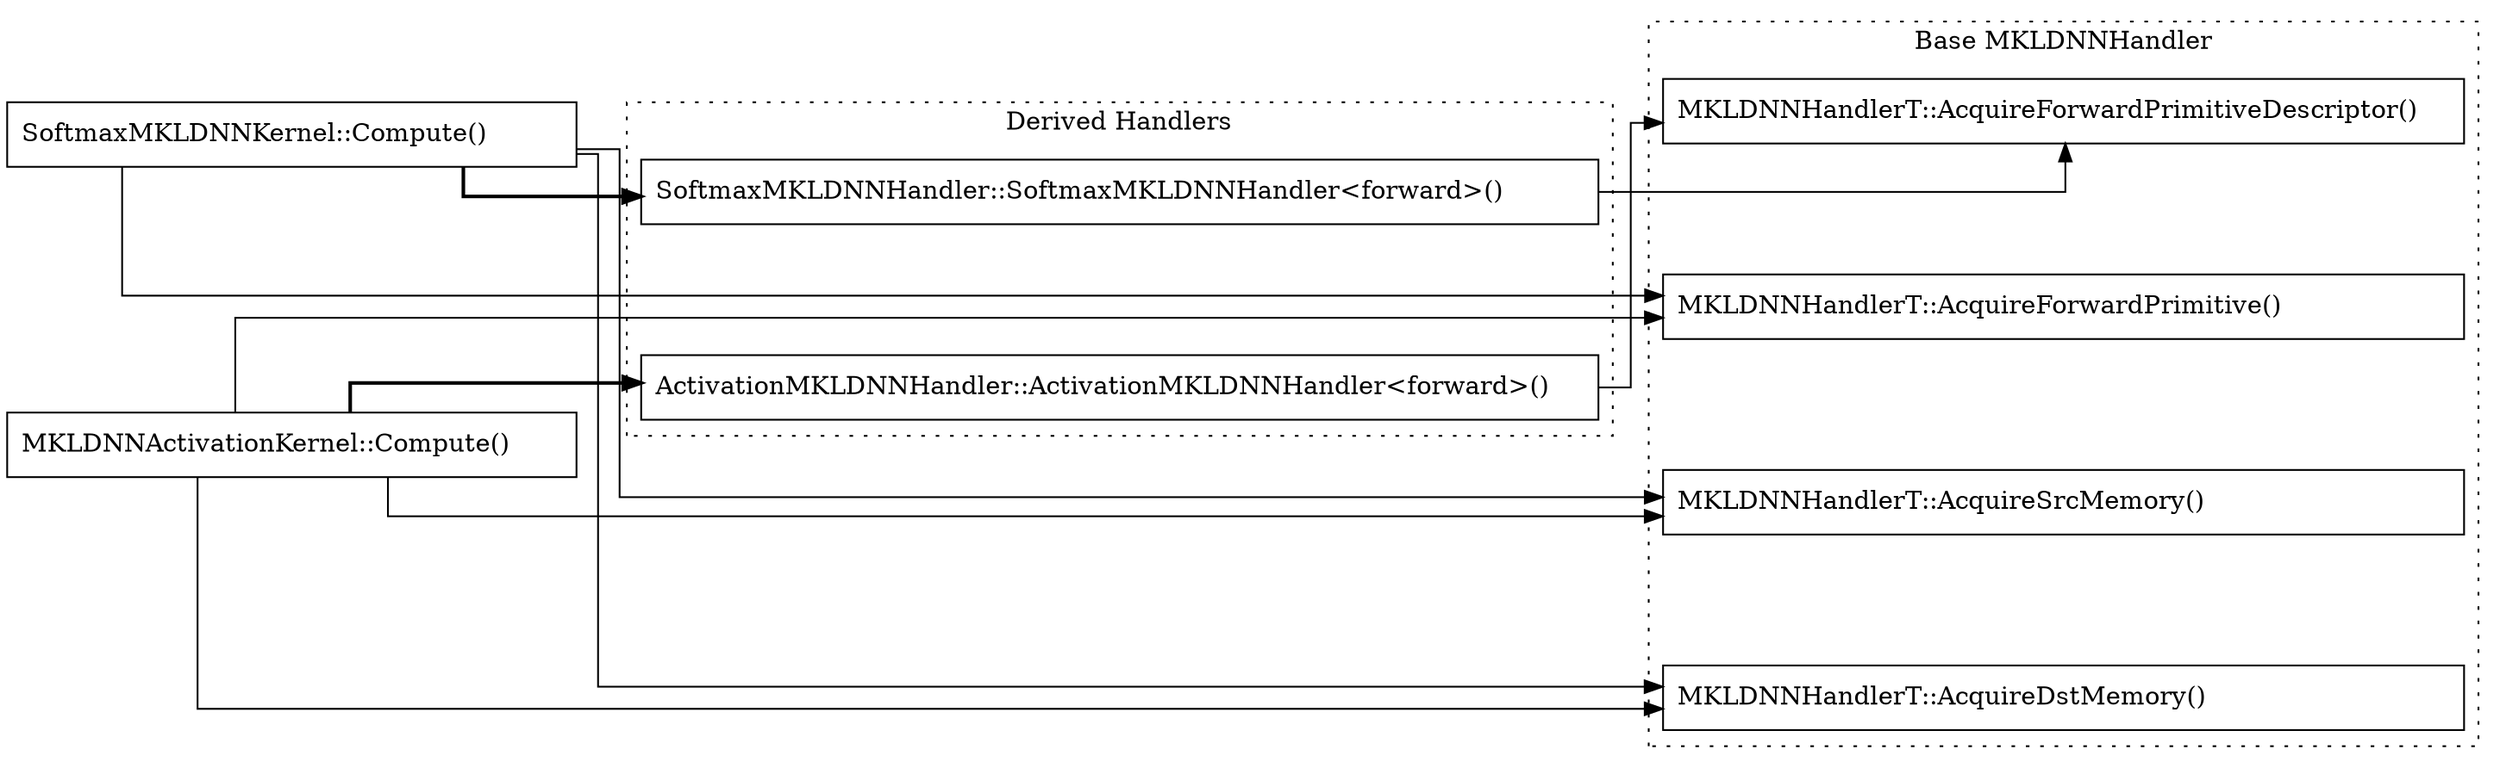 digraph {
 rankdir=LR
  weight=0.5
 concentrate=true
 splines=ortho
 newrank=true
nodesep=1

 node[width=4.4,shape=box]

    Node0x490c380 [shape=record,label="SoftmaxMKLDNNKernel::Compute()\l"];

    Node0x4ab38f0 [shape=record,label="MKLDNNActivationKernel::Compute()\l"];

    subgraph cluster_A {
    label="Derived Handlers"
    node[width=7.4,shape=box]
    style=dotted
//    Dummy[shape=record,label="", color=invis];
    Node0x4915e90 [shape=record,label="SoftmaxMKLDNNHandler::SoftmaxMKLDNNHandler\<forward\>()\l"];
    Node0x4b2e4f0 [shape=record,label="ActivationMKLDNNHandler::ActivationMKLDNNHandler\<forward\>()\l"];
    }

    subgraph cluster_B {
    label="Base MKLDNNHandler"
    style=dotted
    node[width=6.2,shape=box]
    Node0x49164c0 [shape=record,label="MKLDNNHandlerT::AcquireSrcMemory()\l"];
    Dst[shape=record,label="MKLDNNHandlerT::AcquireDstMemory()\l"];
    Node0x491bca0 [shape=record,label="MKLDNNHandlerT::AcquireForwardPrimitive()\l"];
    Node0x496cfc0 [shape=record,label="MKLDNNHandlerT::AcquireForwardPrimitiveDescriptor()\l"];
    }

Node0x490c380 -> Node0x4915e90[style="bold"];
Node0x490c380 -> Node0x49164c0;
Node0x490c380 -> Node0x491bca0;
Node0x490c380 -> Dst;
Node0x4915e90 -> Node0x496cfc0;


{rank=same Node0x4ab38f0  Node0x490c380 } // Compute level
{rank=same Node0x4915e90  Node0x4b2e4f0 } // Derived Handler level
{rank=same Node0x49164c0 Dst Node0x491bca0  Node0x496cfc0  } // Compute level



Node0x4b2e4f0 -> Node0x496cfc0
Node0x4ab38f0 -> Node0x49164c0
Node0x4ab38f0 -> Dst
Node0x4ab38f0 -> Node0x491bca0
Node0x4ab38f0 -> Node0x4b2e4f0[style="bold"]

}
